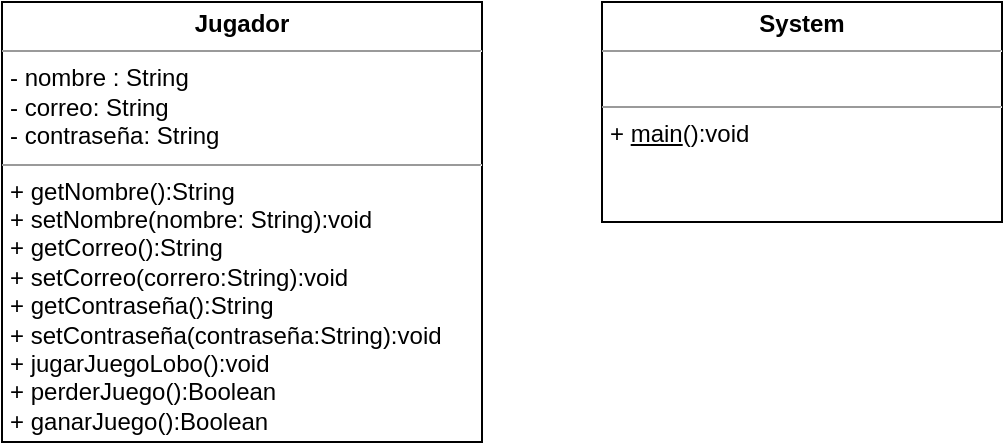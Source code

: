 <mxfile>
    <diagram id="01J7oLmaivoEZwukdqML" name="Page-1">
        <mxGraphModel dx="730" dy="480" grid="1" gridSize="10" guides="1" tooltips="1" connect="1" arrows="1" fold="1" page="1" pageScale="1" pageWidth="827" pageHeight="1169" math="0" shadow="0">
            <root>
                <mxCell id="0"/>
                <mxCell id="1" parent="0"/>
                <mxCell id="2" value="&lt;p style=&quot;margin:0px;margin-top:4px;text-align:center;&quot;&gt;&lt;b&gt;Jugador&lt;/b&gt;&lt;/p&gt;&lt;hr size=&quot;1&quot;&gt;&lt;p style=&quot;margin:0px;margin-left:4px;&quot;&gt;- nombre : String&lt;/p&gt;&lt;p style=&quot;margin:0px;margin-left:4px;&quot;&gt;- correo: String&lt;/p&gt;&lt;p style=&quot;margin:0px;margin-left:4px;&quot;&gt;- contraseña: String&lt;/p&gt;&lt;hr size=&quot;1&quot;&gt;&lt;p style=&quot;margin:0px;margin-left:4px;&quot;&gt;+ getNombre():String&lt;/p&gt;&lt;p style=&quot;margin:0px;margin-left:4px;&quot;&gt;+ setNombre(nombre: String):void&lt;/p&gt;&lt;p style=&quot;margin:0px;margin-left:4px;&quot;&gt;+ getCorreo():String&lt;/p&gt;&lt;p style=&quot;margin:0px;margin-left:4px;&quot;&gt;+ setCorreo(correro:String):void&lt;/p&gt;&lt;p style=&quot;margin:0px;margin-left:4px;&quot;&gt;+ getContraseña():String&lt;/p&gt;&lt;p style=&quot;margin:0px;margin-left:4px;&quot;&gt;+ setContraseña(contraseña:String):void&lt;/p&gt;&lt;p style=&quot;margin:0px;margin-left:4px;&quot;&gt;+ jugarJuegoLobo():void&lt;/p&gt;&lt;p style=&quot;margin:0px;margin-left:4px;&quot;&gt;+ perderJuego():Boolean&lt;/p&gt;&lt;p style=&quot;margin:0px;margin-left:4px;&quot;&gt;+ ganarJuego():Boolean&lt;/p&gt;&lt;p style=&quot;margin:0px;margin-left:4px;&quot;&gt;&lt;br&gt;&lt;/p&gt;" style="verticalAlign=top;align=left;overflow=fill;fontSize=12;fontFamily=Helvetica;html=1;" vertex="1" parent="1">
                    <mxGeometry x="80" y="40" width="240" height="220" as="geometry"/>
                </mxCell>
                <mxCell id="3" value="&lt;p style=&quot;margin:0px;margin-top:4px;text-align:center;&quot;&gt;&lt;b&gt;System&lt;/b&gt;&lt;/p&gt;&lt;hr size=&quot;1&quot;&gt;&lt;p style=&quot;margin:0px;margin-left:4px;&quot;&gt;&lt;br&gt;&lt;/p&gt;&lt;hr size=&quot;1&quot;&gt;&lt;p style=&quot;margin:0px;margin-left:4px;&quot;&gt;+ &lt;u&gt;main&lt;/u&gt;():void&lt;/p&gt;&lt;p style=&quot;margin: 0px 0px 0px 4px;&quot;&gt;&lt;br&gt;&lt;/p&gt;" style="verticalAlign=top;align=left;overflow=fill;fontSize=12;fontFamily=Helvetica;html=1;" vertex="1" parent="1">
                    <mxGeometry x="380" y="40" width="200" height="110" as="geometry"/>
                </mxCell>
            </root>
        </mxGraphModel>
    </diagram>
</mxfile>